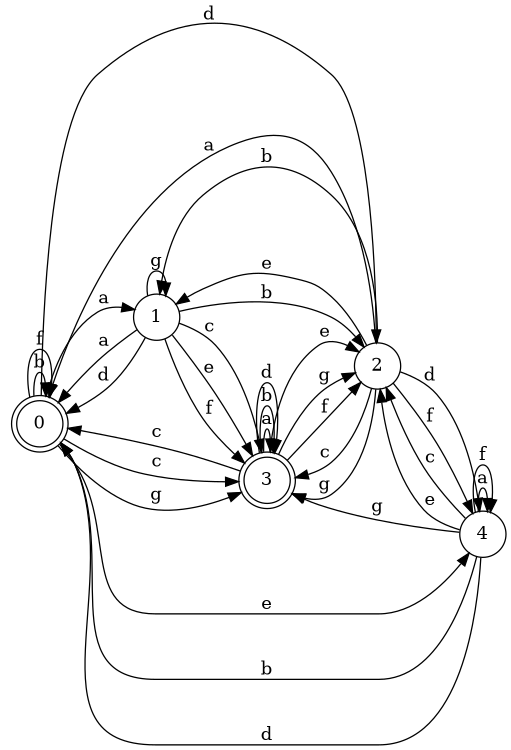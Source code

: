 digraph n4_9 {
__start0 [label="" shape="none"];

rankdir=LR;
size="8,5";

s0 [style="rounded,filled", color="black", fillcolor="white" shape="doublecircle", label="0"];
s1 [style="filled", color="black", fillcolor="white" shape="circle", label="1"];
s2 [style="filled", color="black", fillcolor="white" shape="circle", label="2"];
s3 [style="rounded,filled", color="black", fillcolor="white" shape="doublecircle", label="3"];
s4 [style="filled", color="black", fillcolor="white" shape="circle", label="4"];
s0 -> s1 [label="a"];
s0 -> s0 [label="b"];
s0 -> s3 [label="c"];
s0 -> s2 [label="d"];
s0 -> s4 [label="e"];
s0 -> s0 [label="f"];
s0 -> s3 [label="g"];
s1 -> s0 [label="a"];
s1 -> s2 [label="b"];
s1 -> s3 [label="c"];
s1 -> s0 [label="d"];
s1 -> s3 [label="e"];
s1 -> s3 [label="f"];
s1 -> s1 [label="g"];
s2 -> s0 [label="a"];
s2 -> s1 [label="b"];
s2 -> s3 [label="c"];
s2 -> s4 [label="d"];
s2 -> s1 [label="e"];
s2 -> s4 [label="f"];
s2 -> s3 [label="g"];
s3 -> s3 [label="a"];
s3 -> s3 [label="b"];
s3 -> s0 [label="c"];
s3 -> s3 [label="d"];
s3 -> s2 [label="e"];
s3 -> s2 [label="f"];
s3 -> s2 [label="g"];
s4 -> s4 [label="a"];
s4 -> s0 [label="b"];
s4 -> s2 [label="c"];
s4 -> s0 [label="d"];
s4 -> s2 [label="e"];
s4 -> s4 [label="f"];
s4 -> s3 [label="g"];

}